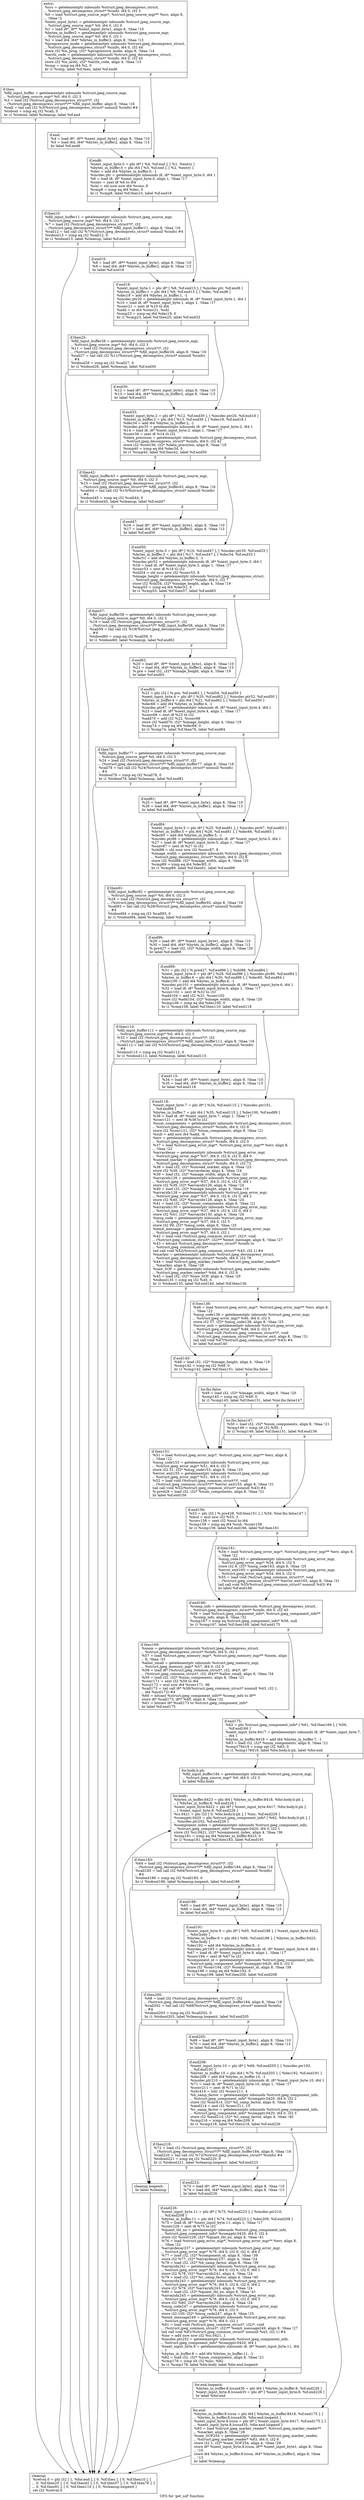 digraph "CFG for 'get_sof' function" {
	label="CFG for 'get_sof' function";

	Node0x69a9380 [shape=record,label="{entry:\l  %src = getelementptr inbounds %struct.jpeg_decompress_struct,\l... %struct.jpeg_decompress_struct* %cinfo, i64 0, i32 5\l  %0 = load %struct.jpeg_source_mgr*, %struct.jpeg_source_mgr** %src, align 8,\l... !tbaa !2\l  %next_input_byte1 = getelementptr inbounds %struct.jpeg_source_mgr,\l... %struct.jpeg_source_mgr* %0, i64 0, i32 0\l  %1 = load i8*, i8** %next_input_byte1, align 8, !tbaa !10\l  %bytes_in_buffer2 = getelementptr inbounds %struct.jpeg_source_mgr,\l... %struct.jpeg_source_mgr* %0, i64 0, i32 1\l  %2 = load i64, i64* %bytes_in_buffer2, align 8, !tbaa !13\l  %progressive_mode = getelementptr inbounds %struct.jpeg_decompress_struct,\l... %struct.jpeg_decompress_struct* %cinfo, i64 0, i32 44\l  store i32 %is_prog, i32* %progressive_mode, align 8, !tbaa !14\l  %arith_code = getelementptr inbounds %struct.jpeg_decompress_struct,\l... %struct.jpeg_decompress_struct* %cinfo, i64 0, i32 45\l  store i32 %is_arith, i32* %arith_code, align 4, !tbaa !15\l  %cmp = icmp eq i64 %2, 0\l  br i1 %cmp, label %if.then, label %if.end6\l|{<s0>T|<s1>F}}"];
	Node0x69a9380:s0 -> Node0x69a9d40;
	Node0x69a9380:s1 -> Node0x69a9e10;
	Node0x69a9d40 [shape=record,label="{if.then:                                          \l  %fill_input_buffer = getelementptr inbounds %struct.jpeg_source_mgr,\l... %struct.jpeg_source_mgr* %0, i64 0, i32 3\l  %3 = load i32 (%struct.jpeg_decompress_struct*)*, i32\l... (%struct.jpeg_decompress_struct*)** %fill_input_buffer, align 8, !tbaa !16\l  %call = tail call i32 %3(%struct.jpeg_decompress_struct* nonnull %cinfo) #4\l  %tobool = icmp eq i32 %call, 0\l  br i1 %tobool, label %cleanup, label %if.end\l|{<s0>T|<s1>F}}"];
	Node0x69a9d40:s0 -> Node0x69aa2f0;
	Node0x69a9d40:s1 -> Node0x69aa3c0;
	Node0x69aa3c0 [shape=record,label="{if.end:                                           \l  %4 = load i8*, i8** %next_input_byte1, align 8, !tbaa !10\l  %5 = load i64, i64* %bytes_in_buffer2, align 8, !tbaa !13\l  br label %if.end6\l}"];
	Node0x69aa3c0 -> Node0x69a9e10;
	Node0x69a9e10 [shape=record,label="{if.end6:                                          \l  %next_input_byte.0 = phi i8* [ %4, %if.end ], [ %1, %entry ]\l  %bytes_in_buffer.0 = phi i64 [ %5, %if.end ], [ %2, %entry ]\l  %dec = add i64 %bytes_in_buffer.0, -1\l  %incdec.ptr = getelementptr inbounds i8, i8* %next_input_byte.0, i64 1\l  %6 = load i8, i8* %next_input_byte.0, align 1, !tbaa !17\l  %conv = zext i8 %6 to i64\l  %shl = shl nuw nsw i64 %conv, 8\l  %cmp8 = icmp eq i64 %dec, 0\l  br i1 %cmp8, label %if.then10, label %if.end18\l|{<s0>T|<s1>F}}"];
	Node0x69a9e10:s0 -> Node0x69aaae0;
	Node0x69a9e10:s1 -> Node0x69aa0a0;
	Node0x69aaae0 [shape=record,label="{if.then10:                                        \l  %fill_input_buffer11 = getelementptr inbounds %struct.jpeg_source_mgr,\l... %struct.jpeg_source_mgr* %0, i64 0, i32 3\l  %7 = load i32 (%struct.jpeg_decompress_struct*)*, i32\l... (%struct.jpeg_decompress_struct*)** %fill_input_buffer11, align 8, !tbaa !16\l  %call12 = tail call i32 %7(%struct.jpeg_decompress_struct* nonnull %cinfo) #4\l  %tobool13 = icmp eq i32 %call12, 0\l  br i1 %tobool13, label %cleanup, label %if.end15\l|{<s0>T|<s1>F}}"];
	Node0x69aaae0:s0 -> Node0x69aa2f0;
	Node0x69aaae0:s1 -> Node0x69ab120;
	Node0x69ab120 [shape=record,label="{if.end15:                                         \l  %8 = load i8*, i8** %next_input_byte1, align 8, !tbaa !10\l  %9 = load i64, i64* %bytes_in_buffer2, align 8, !tbaa !13\l  br label %if.end18\l}"];
	Node0x69ab120 -> Node0x69aa0a0;
	Node0x69aa0a0 [shape=record,label="{if.end18:                                         \l  %next_input_byte.1 = phi i8* [ %8, %if.end15 ], [ %incdec.ptr, %if.end6 ]\l  %bytes_in_buffer.1 = phi i64 [ %9, %if.end15 ], [ %dec, %if.end6 ]\l  %dec19 = add i64 %bytes_in_buffer.1, -1\l  %incdec.ptr20 = getelementptr inbounds i8, i8* %next_input_byte.1, i64 1\l  %10 = load i8, i8* %next_input_byte.1, align 1, !tbaa !17\l  %conv21 = zext i8 %10 to i64\l  %add = or i64 %conv21, %shl\l  %cmp23 = icmp eq i64 %dec19, 0\l  br i1 %cmp23, label %if.then25, label %if.end33\l|{<s0>T|<s1>F}}"];
	Node0x69aa0a0:s0 -> Node0x69ab8a0;
	Node0x69aa0a0:s1 -> Node0x69ab950;
	Node0x69ab8a0 [shape=record,label="{if.then25:                                        \l  %fill_input_buffer26 = getelementptr inbounds %struct.jpeg_source_mgr,\l... %struct.jpeg_source_mgr* %0, i64 0, i32 3\l  %11 = load i32 (%struct.jpeg_decompress_struct*)*, i32\l... (%struct.jpeg_decompress_struct*)** %fill_input_buffer26, align 8, !tbaa !16\l  %call27 = tail call i32 %11(%struct.jpeg_decompress_struct* nonnull %cinfo)\l... #4\l  %tobool28 = icmp eq i32 %call27, 0\l  br i1 %tobool28, label %cleanup, label %if.end30\l|{<s0>T|<s1>F}}"];
	Node0x69ab8a0:s0 -> Node0x69aa2f0;
	Node0x69ab8a0:s1 -> Node0x6917f40;
	Node0x6917f40 [shape=record,label="{if.end30:                                         \l  %12 = load i8*, i8** %next_input_byte1, align 8, !tbaa !10\l  %13 = load i64, i64* %bytes_in_buffer2, align 8, !tbaa !13\l  br label %if.end33\l}"];
	Node0x6917f40 -> Node0x69ab950;
	Node0x69ab950 [shape=record,label="{if.end33:                                         \l  %next_input_byte.2 = phi i8* [ %12, %if.end30 ], [ %incdec.ptr20, %if.end18 ]\l  %bytes_in_buffer.2 = phi i64 [ %13, %if.end30 ], [ %dec19, %if.end18 ]\l  %dec34 = add i64 %bytes_in_buffer.2, -1\l  %incdec.ptr35 = getelementptr inbounds i8, i8* %next_input_byte.2, i64 1\l  %14 = load i8, i8* %next_input_byte.2, align 1, !tbaa !17\l  %conv36 = zext i8 %14 to i32\l  %data_precision = getelementptr inbounds %struct.jpeg_decompress_struct,\l... %struct.jpeg_decompress_struct* %cinfo, i64 0, i32 42\l  store i32 %conv36, i32* %data_precision, align 8, !tbaa !18\l  %cmp40 = icmp eq i64 %dec34, 0\l  br i1 %cmp40, label %if.then42, label %if.end50\l|{<s0>T|<s1>F}}"];
	Node0x69ab950:s0 -> Node0x69aad80;
	Node0x69ab950:s1 -> Node0x69aae00;
	Node0x69aad80 [shape=record,label="{if.then42:                                        \l  %fill_input_buffer43 = getelementptr inbounds %struct.jpeg_source_mgr,\l... %struct.jpeg_source_mgr* %0, i64 0, i32 3\l  %15 = load i32 (%struct.jpeg_decompress_struct*)*, i32\l... (%struct.jpeg_decompress_struct*)** %fill_input_buffer43, align 8, !tbaa !16\l  %call44 = tail call i32 %15(%struct.jpeg_decompress_struct* nonnull %cinfo)\l... #4\l  %tobool45 = icmp eq i32 %call44, 0\l  br i1 %tobool45, label %cleanup, label %if.end47\l|{<s0>T|<s1>F}}"];
	Node0x69aad80:s0 -> Node0x69aa2f0;
	Node0x69aad80:s1 -> Node0x69ace80;
	Node0x69ace80 [shape=record,label="{if.end47:                                         \l  %16 = load i8*, i8** %next_input_byte1, align 8, !tbaa !10\l  %17 = load i64, i64* %bytes_in_buffer2, align 8, !tbaa !13\l  br label %if.end50\l}"];
	Node0x69ace80 -> Node0x69aae00;
	Node0x69aae00 [shape=record,label="{if.end50:                                         \l  %next_input_byte.3 = phi i8* [ %16, %if.end47 ], [ %incdec.ptr35, %if.end33 ]\l  %bytes_in_buffer.3 = phi i64 [ %17, %if.end47 ], [ %dec34, %if.end33 ]\l  %dec51 = add i64 %bytes_in_buffer.3, -1\l  %incdec.ptr52 = getelementptr inbounds i8, i8* %next_input_byte.3, i64 1\l  %18 = load i8, i8* %next_input_byte.3, align 1, !tbaa !17\l  %conv53 = zext i8 %18 to i32\l  %shl54 = shl nuw nsw i32 %conv53, 8\l  %image_height = getelementptr inbounds %struct.jpeg_decompress_struct,\l... %struct.jpeg_decompress_struct* %cinfo, i64 0, i32 7\l  store i32 %shl54, i32* %image_height, align 4, !tbaa !19\l  %cmp55 = icmp eq i64 %dec51, 0\l  br i1 %cmp55, label %if.then57, label %if.end65\l|{<s0>T|<s1>F}}"];
	Node0x69aae00:s0 -> Node0x69ad890;
	Node0x69aae00:s1 -> Node0x69ad970;
	Node0x69ad890 [shape=record,label="{if.then57:                                        \l  %fill_input_buffer58 = getelementptr inbounds %struct.jpeg_source_mgr,\l... %struct.jpeg_source_mgr* %0, i64 0, i32 3\l  %19 = load i32 (%struct.jpeg_decompress_struct*)*, i32\l... (%struct.jpeg_decompress_struct*)** %fill_input_buffer58, align 8, !tbaa !16\l  %call59 = tail call i32 %19(%struct.jpeg_decompress_struct* nonnull %cinfo)\l... #4\l  %tobool60 = icmp eq i32 %call59, 0\l  br i1 %tobool60, label %cleanup, label %if.end62\l|{<s0>T|<s1>F}}"];
	Node0x69ad890:s0 -> Node0x69aa2f0;
	Node0x69ad890:s1 -> Node0x69abd60;
	Node0x69abd60 [shape=record,label="{if.end62:                                         \l  %20 = load i8*, i8** %next_input_byte1, align 8, !tbaa !10\l  %21 = load i64, i64* %bytes_in_buffer2, align 8, !tbaa !13\l  %.pre = load i32, i32* %image_height, align 4, !tbaa !19\l  br label %if.end65\l}"];
	Node0x69abd60 -> Node0x69ad970;
	Node0x69ad970 [shape=record,label="{if.end65:                                         \l  %22 = phi i32 [ %.pre, %if.end62 ], [ %shl54, %if.end50 ]\l  %next_input_byte.4 = phi i8* [ %20, %if.end62 ], [ %incdec.ptr52, %if.end50 ]\l  %bytes_in_buffer.4 = phi i64 [ %21, %if.end62 ], [ %dec51, %if.end50 ]\l  %dec66 = add i64 %bytes_in_buffer.4, -1\l  %incdec.ptr67 = getelementptr inbounds i8, i8* %next_input_byte.4, i64 1\l  %23 = load i8, i8* %next_input_byte.4, align 1, !tbaa !17\l  %conv68 = zext i8 %23 to i32\l  %add70 = add i32 %22, %conv68\l  store i32 %add70, i32* %image_height, align 4, !tbaa !19\l  %cmp74 = icmp eq i64 %dec66, 0\l  br i1 %cmp74, label %if.then76, label %if.end84\l|{<s0>T|<s1>F}}"];
	Node0x69ad970:s0 -> Node0x69af290;
	Node0x69ad970:s1 -> Node0x69af340;
	Node0x69af290 [shape=record,label="{if.then76:                                        \l  %fill_input_buffer77 = getelementptr inbounds %struct.jpeg_source_mgr,\l... %struct.jpeg_source_mgr* %0, i64 0, i32 3\l  %24 = load i32 (%struct.jpeg_decompress_struct*)*, i32\l... (%struct.jpeg_decompress_struct*)** %fill_input_buffer77, align 8, !tbaa !16\l  %call78 = tail call i32 %24(%struct.jpeg_decompress_struct* nonnull %cinfo)\l... #4\l  %tobool79 = icmp eq i32 %call78, 0\l  br i1 %tobool79, label %cleanup, label %if.end81\l|{<s0>T|<s1>F}}"];
	Node0x69af290:s0 -> Node0x69aa2f0;
	Node0x69af290:s1 -> Node0x69af750;
	Node0x69af750 [shape=record,label="{if.end81:                                         \l  %25 = load i8*, i8** %next_input_byte1, align 8, !tbaa !10\l  %26 = load i64, i64* %bytes_in_buffer2, align 8, !tbaa !13\l  br label %if.end84\l}"];
	Node0x69af750 -> Node0x69af340;
	Node0x69af340 [shape=record,label="{if.end84:                                         \l  %next_input_byte.5 = phi i8* [ %25, %if.end81 ], [ %incdec.ptr67, %if.end65 ]\l  %bytes_in_buffer.5 = phi i64 [ %26, %if.end81 ], [ %dec66, %if.end65 ]\l  %dec85 = add i64 %bytes_in_buffer.5, -1\l  %incdec.ptr86 = getelementptr inbounds i8, i8* %next_input_byte.5, i64 1\l  %27 = load i8, i8* %next_input_byte.5, align 1, !tbaa !17\l  %conv87 = zext i8 %27 to i32\l  %shl88 = shl nuw nsw i32 %conv87, 8\l  %image_width = getelementptr inbounds %struct.jpeg_decompress_struct,\l... %struct.jpeg_decompress_struct* %cinfo, i64 0, i32 6\l  store i32 %shl88, i32* %image_width, align 8, !tbaa !20\l  %cmp89 = icmp eq i64 %dec85, 0\l  br i1 %cmp89, label %if.then91, label %if.end99\l|{<s0>T|<s1>F}}"];
	Node0x69af340:s0 -> Node0x6938da0;
	Node0x69af340:s1 -> Node0x6938e80;
	Node0x6938da0 [shape=record,label="{if.then91:                                        \l  %fill_input_buffer92 = getelementptr inbounds %struct.jpeg_source_mgr,\l... %struct.jpeg_source_mgr* %0, i64 0, i32 3\l  %28 = load i32 (%struct.jpeg_decompress_struct*)*, i32\l... (%struct.jpeg_decompress_struct*)** %fill_input_buffer92, align 8, !tbaa !16\l  %call93 = tail call i32 %28(%struct.jpeg_decompress_struct* nonnull %cinfo)\l... #4\l  %tobool94 = icmp eq i32 %call93, 0\l  br i1 %tobool94, label %cleanup, label %if.end96\l|{<s0>T|<s1>F}}"];
	Node0x6938da0:s0 -> Node0x69aa2f0;
	Node0x6938da0:s1 -> Node0x69ac440;
	Node0x69ac440 [shape=record,label="{if.end96:                                         \l  %29 = load i8*, i8** %next_input_byte1, align 8, !tbaa !10\l  %30 = load i64, i64* %bytes_in_buffer2, align 8, !tbaa !13\l  %.pre427 = load i32, i32* %image_width, align 8, !tbaa !20\l  br label %if.end99\l}"];
	Node0x69ac440 -> Node0x6938e80;
	Node0x6938e80 [shape=record,label="{if.end99:                                         \l  %31 = phi i32 [ %.pre427, %if.end96 ], [ %shl88, %if.end84 ]\l  %next_input_byte.6 = phi i8* [ %29, %if.end96 ], [ %incdec.ptr86, %if.end84 ]\l  %bytes_in_buffer.6 = phi i64 [ %30, %if.end96 ], [ %dec85, %if.end84 ]\l  %dec100 = add i64 %bytes_in_buffer.6, -1\l  %incdec.ptr101 = getelementptr inbounds i8, i8* %next_input_byte.6, i64 1\l  %32 = load i8, i8* %next_input_byte.6, align 1, !tbaa !17\l  %conv102 = zext i8 %32 to i32\l  %add104 = add i32 %31, %conv102\l  store i32 %add104, i32* %image_width, align 8, !tbaa !20\l  %cmp108 = icmp eq i64 %dec100, 0\l  br i1 %cmp108, label %if.then110, label %if.end118\l|{<s0>T|<s1>F}}"];
	Node0x6938e80:s0 -> Node0x693a910;
	Node0x6938e80:s1 -> Node0x693a9c0;
	Node0x693a910 [shape=record,label="{if.then110:                                       \l  %fill_input_buffer111 = getelementptr inbounds %struct.jpeg_source_mgr,\l... %struct.jpeg_source_mgr* %0, i64 0, i32 3\l  %33 = load i32 (%struct.jpeg_decompress_struct*)*, i32\l... (%struct.jpeg_decompress_struct*)** %fill_input_buffer111, align 8, !tbaa !16\l  %call112 = tail call i32 %33(%struct.jpeg_decompress_struct* nonnull %cinfo)\l... #4\l  %tobool113 = icmp eq i32 %call112, 0\l  br i1 %tobool113, label %cleanup, label %if.end115\l|{<s0>T|<s1>F}}"];
	Node0x693a910:s0 -> Node0x69aa2f0;
	Node0x693a910:s1 -> Node0x693add0;
	Node0x693add0 [shape=record,label="{if.end115:                                        \l  %34 = load i8*, i8** %next_input_byte1, align 8, !tbaa !10\l  %35 = load i64, i64* %bytes_in_buffer2, align 8, !tbaa !13\l  br label %if.end118\l}"];
	Node0x693add0 -> Node0x693a9c0;
	Node0x693a9c0 [shape=record,label="{if.end118:                                        \l  %next_input_byte.7 = phi i8* [ %34, %if.end115 ], [ %incdec.ptr101,\l... %if.end99 ]\l  %bytes_in_buffer.7 = phi i64 [ %35, %if.end115 ], [ %dec100, %if.end99 ]\l  %36 = load i8, i8* %next_input_byte.7, align 1, !tbaa !17\l  %conv121 = zext i8 %36 to i32\l  %num_components = getelementptr inbounds %struct.jpeg_decompress_struct,\l... %struct.jpeg_decompress_struct* %cinfo, i64 0, i32 8\l  store i32 %conv121, i32* %num_components, align 8, !tbaa !21\l  %sub = add nsw i64 %add, -8\l  %err = getelementptr inbounds %struct.jpeg_decompress_struct,\l... %struct.jpeg_decompress_struct* %cinfo, i64 0, i32 0\l  %37 = load %struct.jpeg_error_mgr*, %struct.jpeg_error_mgr** %err, align 8,\l... !tbaa !22\l  %arraydecay = getelementptr inbounds %struct.jpeg_error_mgr,\l... %struct.jpeg_error_mgr* %37, i64 0, i32 6, i32 0, i64 0\l  %unread_marker = getelementptr inbounds %struct.jpeg_decompress_struct,\l... %struct.jpeg_decompress_struct* %cinfo, i64 0, i32 72\l  %38 = load i32, i32* %unread_marker, align 4, !tbaa !23\l  store i32 %38, i32* %arraydecay, align 4, !tbaa !24\l  %39 = load i32, i32* %image_width, align 8, !tbaa !20\l  %arrayidx126 = getelementptr inbounds %struct.jpeg_error_mgr,\l... %struct.jpeg_error_mgr* %37, i64 0, i32 6, i32 0, i64 1\l  store i32 %39, i32* %arrayidx126, align 4, !tbaa !24\l  %40 = load i32, i32* %image_height, align 4, !tbaa !19\l  %arrayidx128 = getelementptr inbounds %struct.jpeg_error_mgr,\l... %struct.jpeg_error_mgr* %37, i64 0, i32 6, i32 0, i64 2\l  store i32 %40, i32* %arrayidx128, align 4, !tbaa !24\l  %41 = load i32, i32* %num_components, align 8, !tbaa !21\l  %arrayidx130 = getelementptr inbounds %struct.jpeg_error_mgr,\l... %struct.jpeg_error_mgr* %37, i64 0, i32 6, i32 0, i64 3\l  store i32 %41, i32* %arrayidx130, align 4, !tbaa !24\l  %msg_code = getelementptr inbounds %struct.jpeg_error_mgr,\l... %struct.jpeg_error_mgr* %37, i64 0, i32 5\l  store i32 99, i32* %msg_code, align 8, !tbaa !25\l  %emit_message = getelementptr inbounds %struct.jpeg_error_mgr,\l... %struct.jpeg_error_mgr* %37, i64 0, i32 1\l  %42 = load void (%struct.jpeg_common_struct*, i32)*, void\l... (%struct.jpeg_common_struct*, i32)** %emit_message, align 8, !tbaa !27\l  %43 = bitcast %struct.jpeg_decompress_struct* %cinfo to\l... %struct.jpeg_common_struct*\l  tail call void %42(%struct.jpeg_common_struct* %43, i32 1) #4\l  %marker = getelementptr inbounds %struct.jpeg_decompress_struct,\l... %struct.jpeg_decompress_struct* %cinfo, i64 0, i32 78\l  %44 = load %struct.jpeg_marker_reader*, %struct.jpeg_marker_reader**\l... %marker, align 8, !tbaa !28\l  %saw_SOF = getelementptr inbounds %struct.jpeg_marker_reader,\l... %struct.jpeg_marker_reader* %44, i64 0, i32 6\l  %45 = load i32, i32* %saw_SOF, align 4, !tbaa !29\l  %tobool135 = icmp eq i32 %45, 0\l  br i1 %tobool135, label %if.end140, label %if.then136\l|{<s0>T|<s1>F}}"];
	Node0x693a9c0:s0 -> Node0x693caa0;
	Node0x693a9c0:s1 -> Node0x693cb80;
	Node0x693cb80 [shape=record,label="{if.then136:                                       \l  %46 = load %struct.jpeg_error_mgr*, %struct.jpeg_error_mgr** %err, align 8,\l... !tbaa !22\l  %msg_code138 = getelementptr inbounds %struct.jpeg_error_mgr,\l... %struct.jpeg_error_mgr* %46, i64 0, i32 5\l  store i32 57, i32* %msg_code138, align 8, !tbaa !25\l  %error_exit = getelementptr inbounds %struct.jpeg_error_mgr,\l... %struct.jpeg_error_mgr* %46, i64 0, i32 0\l  %47 = load void (%struct.jpeg_common_struct*)*, void\l... (%struct.jpeg_common_struct*)** %error_exit, align 8, !tbaa !31\l  tail call void %47(%struct.jpeg_common_struct* %43) #4\l  br label %if.end140\l}"];
	Node0x693cb80 -> Node0x693caa0;
	Node0x693caa0 [shape=record,label="{if.end140:                                        \l  %48 = load i32, i32* %image_height, align 4, !tbaa !19\l  %cmp142 = icmp eq i32 %48, 0\l  br i1 %cmp142, label %if.then151, label %lor.lhs.false\l|{<s0>T|<s1>F}}"];
	Node0x693caa0:s0 -> Node0x699e690;
	Node0x693caa0:s1 -> Node0x699e770;
	Node0x699e770 [shape=record,label="{lor.lhs.false:                                    \l  %49 = load i32, i32* %image_width, align 8, !tbaa !20\l  %cmp145 = icmp eq i32 %49, 0\l  br i1 %cmp145, label %if.then151, label %lor.lhs.false147\l|{<s0>T|<s1>F}}"];
	Node0x699e770:s0 -> Node0x699e690;
	Node0x699e770:s1 -> Node0x693daa0;
	Node0x693daa0 [shape=record,label="{lor.lhs.false147:                                 \l  %50 = load i32, i32* %num_components, align 8, !tbaa !21\l  %cmp149 = icmp slt i32 %50, 1\l  br i1 %cmp149, label %if.then151, label %if.end156\l|{<s0>T|<s1>F}}"];
	Node0x693daa0:s0 -> Node0x699e690;
	Node0x693daa0:s1 -> Node0x693dcb0;
	Node0x699e690 [shape=record,label="{if.then151:                                       \l  %51 = load %struct.jpeg_error_mgr*, %struct.jpeg_error_mgr** %err, align 8,\l... !tbaa !22\l  %msg_code153 = getelementptr inbounds %struct.jpeg_error_mgr,\l... %struct.jpeg_error_mgr* %51, i64 0, i32 5\l  store i32 31, i32* %msg_code153, align 8, !tbaa !25\l  %error_exit155 = getelementptr inbounds %struct.jpeg_error_mgr,\l... %struct.jpeg_error_mgr* %51, i64 0, i32 0\l  %52 = load void (%struct.jpeg_common_struct*)*, void\l... (%struct.jpeg_common_struct*)** %error_exit155, align 8, !tbaa !31\l  tail call void %52(%struct.jpeg_common_struct* nonnull %43) #4\l  %.pre428 = load i32, i32* %num_components, align 8, !tbaa !21\l  br label %if.end156\l}"];
	Node0x699e690 -> Node0x693dcb0;
	Node0x693dcb0 [shape=record,label="{if.end156:                                        \l  %53 = phi i32 [ %.pre428, %if.then151 ], [ %50, %lor.lhs.false147 ]\l  %mul = mul nsw i32 %53, 3\l  %conv158 = sext i32 %mul to i64\l  %cmp159 = icmp eq i64 %sub, %conv158\l  br i1 %cmp159, label %if.end166, label %if.then161\l|{<s0>T|<s1>F}}"];
	Node0x693dcb0:s0 -> Node0x69a6a80;
	Node0x693dcb0:s1 -> Node0x693eb90;
	Node0x693eb90 [shape=record,label="{if.then161:                                       \l  %54 = load %struct.jpeg_error_mgr*, %struct.jpeg_error_mgr** %err, align 8,\l... !tbaa !22\l  %msg_code163 = getelementptr inbounds %struct.jpeg_error_mgr,\l... %struct.jpeg_error_mgr* %54, i64 0, i32 5\l  store i32 9, i32* %msg_code163, align 8, !tbaa !25\l  %error_exit165 = getelementptr inbounds %struct.jpeg_error_mgr,\l... %struct.jpeg_error_mgr* %54, i64 0, i32 0\l  %55 = load void (%struct.jpeg_common_struct*)*, void\l... (%struct.jpeg_common_struct*)** %error_exit165, align 8, !tbaa !31\l  tail call void %55(%struct.jpeg_common_struct* nonnull %43) #4\l  br label %if.end166\l}"];
	Node0x693eb90 -> Node0x69a6a80;
	Node0x69a6a80 [shape=record,label="{if.end166:                                        \l  %comp_info = getelementptr inbounds %struct.jpeg_decompress_struct,\l... %struct.jpeg_decompress_struct* %cinfo, i64 0, i32 43\l  %56 = load %struct.jpeg_component_info*, %struct.jpeg_component_info**\l... %comp_info, align 8, !tbaa !32\l  %cmp167 = icmp eq %struct.jpeg_component_info* %56, null\l  br i1 %cmp167, label %if.then169, label %if.end175\l|{<s0>T|<s1>F}}"];
	Node0x69a6a80:s0 -> Node0x693f2b0;
	Node0x69a6a80:s1 -> Node0x693f390;
	Node0x693f2b0 [shape=record,label="{if.then169:                                       \l  %mem = getelementptr inbounds %struct.jpeg_decompress_struct,\l... %struct.jpeg_decompress_struct* %cinfo, i64 0, i32 1\l  %57 = load %struct.jpeg_memory_mgr*, %struct.jpeg_memory_mgr** %mem, align\l... 8, !tbaa !33\l  %alloc_small = getelementptr inbounds %struct.jpeg_memory_mgr,\l... %struct.jpeg_memory_mgr* %57, i64 0, i32 0\l  %58 = load i8* (%struct.jpeg_common_struct*, i32, i64)*, i8*\l... (%struct.jpeg_common_struct*, i32, i64)** %alloc_small, align 8, !tbaa !34\l  %59 = load i32, i32* %num_components, align 8, !tbaa !21\l  %conv171 = sext i32 %59 to i64\l  %mul172 = mul nsw i64 %conv171, 96\l  %call173 = tail call i8* %58(%struct.jpeg_common_struct* nonnull %43, i32 1,\l... i64 %mul172) #4\l  %60 = bitcast %struct.jpeg_component_info** %comp_info to i8**\l  store i8* %call173, i8** %60, align 8, !tbaa !32\l  %61 = bitcast i8* %call173 to %struct.jpeg_component_info*\l  br label %if.end175\l}"];
	Node0x693f2b0 -> Node0x693f390;
	Node0x693f390 [shape=record,label="{if.end175:                                        \l  %62 = phi %struct.jpeg_component_info* [ %61, %if.then169 ], [ %56,\l... %if.end166 ]\l  %next_input_byte.8417 = getelementptr inbounds i8, i8* %next_input_byte.7,\l... i64 1\l  %bytes_in_buffer.8418 = add i64 %bytes_in_buffer.7, -1\l  %63 = load i32, i32* %num_components, align 8, !tbaa !21\l  %cmp178419 = icmp sgt i32 %63, 0\l  br i1 %cmp178419, label %for.body.lr.ph, label %for.end\l|{<s0>T|<s1>F}}"];
	Node0x693f390:s0 -> Node0x693fec0;
	Node0x693f390:s1 -> Node0x693ffa0;
	Node0x693fec0 [shape=record,label="{for.body.lr.ph:                                   \l  %fill_input_buffer184 = getelementptr inbounds %struct.jpeg_source_mgr,\l... %struct.jpeg_source_mgr* %0, i64 0, i32 3\l  br label %for.body\l}"];
	Node0x693fec0 -> Node0x69401b0;
	Node0x69401b0 [shape=record,label="{for.body:                                         \l  %bytes_in_buffer.8423 = phi i64 [ %bytes_in_buffer.8418, %for.body.lr.ph ],\l... [ %bytes_in_buffer.8, %if.end226 ]\l  %next_input_byte.8422 = phi i8* [ %next_input_byte.8417, %for.body.lr.ph ],\l... [ %next_input_byte.8, %if.end226 ]\l  %ci.0421 = phi i32 [ 0, %for.body.lr.ph ], [ %inc, %if.end226 ]\l  %compptr.0420 = phi %struct.jpeg_component_info* [ %62, %for.body.lr.ph ], [\l... %incdec.ptr252, %if.end226 ]\l  %component_index = getelementptr inbounds %struct.jpeg_component_info,\l... %struct.jpeg_component_info* %compptr.0420, i64 0, i32 1\l  store i32 %ci.0421, i32* %component_index, align 4, !tbaa !36\l  %cmp181 = icmp eq i64 %bytes_in_buffer.8423, 0\l  br i1 %cmp181, label %if.then183, label %if.end191\l|{<s0>T|<s1>F}}"];
	Node0x69401b0:s0 -> Node0x69c0080;
	Node0x69401b0:s1 -> Node0x69c0130;
	Node0x69c0080 [shape=record,label="{if.then183:                                       \l  %64 = load i32 (%struct.jpeg_decompress_struct*)*, i32\l... (%struct.jpeg_decompress_struct*)** %fill_input_buffer184, align 8, !tbaa !16\l  %call185 = tail call i32 %64(%struct.jpeg_decompress_struct* nonnull %cinfo)\l... #4\l  %tobool186 = icmp eq i32 %call185, 0\l  br i1 %tobool186, label %cleanup.loopexit, label %if.end188\l|{<s0>T|<s1>F}}"];
	Node0x69c0080:s0 -> Node0x693a740;
	Node0x69c0080:s1 -> Node0x69c0710;
	Node0x69c0710 [shape=record,label="{if.end188:                                        \l  %65 = load i8*, i8** %next_input_byte1, align 8, !tbaa !10\l  %66 = load i64, i64* %bytes_in_buffer2, align 8, !tbaa !13\l  br label %if.end191\l}"];
	Node0x69c0710 -> Node0x69c0130;
	Node0x69c0130 [shape=record,label="{if.end191:                                        \l  %next_input_byte.9 = phi i8* [ %65, %if.end188 ], [ %next_input_byte.8422,\l... %for.body ]\l  %bytes_in_buffer.9 = phi i64 [ %66, %if.end188 ], [ %bytes_in_buffer.8423,\l... %for.body ]\l  %dec192 = add i64 %bytes_in_buffer.9, -1\l  %incdec.ptr193 = getelementptr inbounds i8, i8* %next_input_byte.9, i64 1\l  %67 = load i8, i8* %next_input_byte.9, align 1, !tbaa !17\l  %conv194 = zext i8 %67 to i32\l  %component_id = getelementptr inbounds %struct.jpeg_component_info,\l... %struct.jpeg_component_info* %compptr.0420, i64 0, i32 0\l  store i32 %conv194, i32* %component_id, align 8, !tbaa !38\l  %cmp198 = icmp eq i64 %dec192, 0\l  br i1 %cmp198, label %if.then200, label %if.end208\l|{<s0>T|<s1>F}}"];
	Node0x69c0130:s0 -> Node0x69c14e0;
	Node0x69c0130:s1 -> Node0x69c15c0;
	Node0x69c14e0 [shape=record,label="{if.then200:                                       \l  %68 = load i32 (%struct.jpeg_decompress_struct*)*, i32\l... (%struct.jpeg_decompress_struct*)** %fill_input_buffer184, align 8, !tbaa !16\l  %call202 = tail call i32 %68(%struct.jpeg_decompress_struct* nonnull %cinfo)\l... #4\l  %tobool203 = icmp eq i32 %call202, 0\l  br i1 %tobool203, label %cleanup.loopexit, label %if.end205\l|{<s0>T|<s1>F}}"];
	Node0x69c14e0:s0 -> Node0x693a740;
	Node0x69c14e0:s1 -> Node0x69c1900;
	Node0x69c1900 [shape=record,label="{if.end205:                                        \l  %69 = load i8*, i8** %next_input_byte1, align 8, !tbaa !10\l  %70 = load i64, i64* %bytes_in_buffer2, align 8, !tbaa !13\l  br label %if.end208\l}"];
	Node0x69c1900 -> Node0x69c15c0;
	Node0x69c15c0 [shape=record,label="{if.end208:                                        \l  %next_input_byte.10 = phi i8* [ %69, %if.end205 ], [ %incdec.ptr193,\l... %if.end191 ]\l  %bytes_in_buffer.10 = phi i64 [ %70, %if.end205 ], [ %dec192, %if.end191 ]\l  %dec209 = add i64 %bytes_in_buffer.10, -1\l  %incdec.ptr210 = getelementptr inbounds i8, i8* %next_input_byte.10, i64 1\l  %71 = load i8, i8* %next_input_byte.10, align 1, !tbaa !17\l  %conv211 = zext i8 %71 to i32\l  %shr414 = lshr i32 %conv211, 4\l  %h_samp_factor = getelementptr inbounds %struct.jpeg_component_info,\l... %struct.jpeg_component_info* %compptr.0420, i64 0, i32 2\l  store i32 %shr414, i32* %h_samp_factor, align 8, !tbaa !39\l  %and214 = and i32 %conv211, 15\l  %v_samp_factor = getelementptr inbounds %struct.jpeg_component_info,\l... %struct.jpeg_component_info* %compptr.0420, i64 0, i32 3\l  store i32 %and214, i32* %v_samp_factor, align 4, !tbaa !40\l  %cmp216 = icmp eq i64 %dec209, 0\l  br i1 %cmp216, label %if.then218, label %if.end226\l|{<s0>T|<s1>F}}"];
	Node0x69c15c0:s0 -> Node0x6939ae0;
	Node0x69c15c0:s1 -> Node0x6940350;
	Node0x6939ae0 [shape=record,label="{if.then218:                                       \l  %72 = load i32 (%struct.jpeg_decompress_struct*)*, i32\l... (%struct.jpeg_decompress_struct*)** %fill_input_buffer184, align 8, !tbaa !16\l  %call220 = tail call i32 %72(%struct.jpeg_decompress_struct* %cinfo) #4\l  %tobool221 = icmp eq i32 %call220, 0\l  br i1 %tobool221, label %cleanup.loopexit, label %if.end223\l|{<s0>T|<s1>F}}"];
	Node0x6939ae0:s0 -> Node0x693a740;
	Node0x6939ae0:s1 -> Node0x6939e20;
	Node0x6939e20 [shape=record,label="{if.end223:                                        \l  %73 = load i8*, i8** %next_input_byte1, align 8, !tbaa !10\l  %74 = load i64, i64* %bytes_in_buffer2, align 8, !tbaa !13\l  br label %if.end226\l}"];
	Node0x6939e20 -> Node0x6940350;
	Node0x6940350 [shape=record,label="{if.end226:                                        \l  %next_input_byte.11 = phi i8* [ %73, %if.end223 ], [ %incdec.ptr210,\l... %if.end208 ]\l  %bytes_in_buffer.11 = phi i64 [ %74, %if.end223 ], [ %dec209, %if.end208 ]\l  %75 = load i8, i8* %next_input_byte.11, align 1, !tbaa !17\l  %conv229 = zext i8 %75 to i32\l  %quant_tbl_no = getelementptr inbounds %struct.jpeg_component_info,\l... %struct.jpeg_component_info* %compptr.0420, i64 0, i32 4\l  store i32 %conv229, i32* %quant_tbl_no, align 8, !tbaa !41\l  %76 = load %struct.jpeg_error_mgr*, %struct.jpeg_error_mgr** %err, align 8,\l... !tbaa !22\l  %arraydecay237 = getelementptr inbounds %struct.jpeg_error_mgr,\l... %struct.jpeg_error_mgr* %76, i64 0, i32 6, i32 0, i64 0\l  %77 = load i32, i32* %component_id, align 8, !tbaa !38\l  store i32 %77, i32* %arraydecay237, align 4, !tbaa !24\l  %78 = load i32, i32* %h_samp_factor, align 8, !tbaa !39\l  %arrayidx241 = getelementptr inbounds %struct.jpeg_error_mgr,\l... %struct.jpeg_error_mgr* %76, i64 0, i32 6, i32 0, i64 1\l  store i32 %78, i32* %arrayidx241, align 4, !tbaa !24\l  %79 = load i32, i32* %v_samp_factor, align 4, !tbaa !40\l  %arrayidx243 = getelementptr inbounds %struct.jpeg_error_mgr,\l... %struct.jpeg_error_mgr* %76, i64 0, i32 6, i32 0, i64 2\l  store i32 %79, i32* %arrayidx243, align 4, !tbaa !24\l  %80 = load i32, i32* %quant_tbl_no, align 8, !tbaa !41\l  %arrayidx245 = getelementptr inbounds %struct.jpeg_error_mgr,\l... %struct.jpeg_error_mgr* %76, i64 0, i32 6, i32 0, i64 3\l  store i32 %80, i32* %arrayidx245, align 4, !tbaa !24\l  %msg_code247 = getelementptr inbounds %struct.jpeg_error_mgr,\l... %struct.jpeg_error_mgr* %76, i64 0, i32 5\l  store i32 100, i32* %msg_code247, align 8, !tbaa !25\l  %emit_message249 = getelementptr inbounds %struct.jpeg_error_mgr,\l... %struct.jpeg_error_mgr* %76, i64 0, i32 1\l  %81 = load void (%struct.jpeg_common_struct*, i32)*, void\l... (%struct.jpeg_common_struct*, i32)** %emit_message249, align 8, !tbaa !27\l  tail call void %81(%struct.jpeg_common_struct* nonnull %43, i32 1) #4\l  %inc = add nuw nsw i32 %ci.0421, 1\l  %incdec.ptr252 = getelementptr inbounds %struct.jpeg_component_info,\l... %struct.jpeg_component_info* %compptr.0420, i64 1\l  %next_input_byte.8 = getelementptr inbounds i8, i8* %next_input_byte.11, i64\l... 1\l  %bytes_in_buffer.8 = add i64 %bytes_in_buffer.11, -1\l  %82 = load i32, i32* %num_components, align 8, !tbaa !21\l  %cmp178 = icmp slt i32 %inc, %82\l  br i1 %cmp178, label %for.body, label %for.end.loopexit\l|{<s0>T|<s1>F}}"];
	Node0x6940350:s0 -> Node0x69401b0;
	Node0x6940350:s1 -> Node0x6985d90;
	Node0x6985d90 [shape=record,label="{for.end.loopexit:                                 \l  %bytes_in_buffer.8.lcssa436 = phi i64 [ %bytes_in_buffer.8, %if.end226 ]\l  %next_input_byte.8.lcssa435 = phi i8* [ %next_input_byte.8, %if.end226 ]\l  br label %for.end\l}"];
	Node0x6985d90 -> Node0x693ffa0;
	Node0x693ffa0 [shape=record,label="{for.end:                                          \l  %bytes_in_buffer.8.lcssa = phi i64 [ %bytes_in_buffer.8418, %if.end175 ], [\l... %bytes_in_buffer.8.lcssa436, %for.end.loopexit ]\l  %next_input_byte.8.lcssa = phi i8* [ %next_input_byte.8417, %if.end175 ], [\l... %next_input_byte.8.lcssa435, %for.end.loopexit ]\l  %83 = load %struct.jpeg_marker_reader*, %struct.jpeg_marker_reader**\l... %marker, align 8, !tbaa !28\l  %saw_SOF254 = getelementptr inbounds %struct.jpeg_marker_reader,\l... %struct.jpeg_marker_reader* %83, i64 0, i32 6\l  store i32 1, i32* %saw_SOF254, align 4, !tbaa !29\l  store i8* %next_input_byte.8.lcssa, i8** %next_input_byte1, align 8, !tbaa\l... !10\l  store i64 %bytes_in_buffer.8.lcssa, i64* %bytes_in_buffer2, align 8, !tbaa\l... !13\l  br label %cleanup\l}"];
	Node0x693ffa0 -> Node0x69aa2f0;
	Node0x693a740 [shape=record,label="{cleanup.loopexit:                                 \l  br label %cleanup\l}"];
	Node0x693a740 -> Node0x69aa2f0;
	Node0x69aa2f0 [shape=record,label="{cleanup:                                          \l  %retval.0 = phi i32 [ 1, %for.end ], [ 0, %if.then ], [ 0, %if.then10 ], [\l... 0, %if.then25 ], [ 0, %if.then42 ], [ 0, %if.then57 ], [ 0, %if.then76 ], [\l... 0, %if.then91 ], [ 0, %if.then110 ], [ 0, %cleanup.loopexit ]\l  ret i32 %retval.0\l}"];
}
